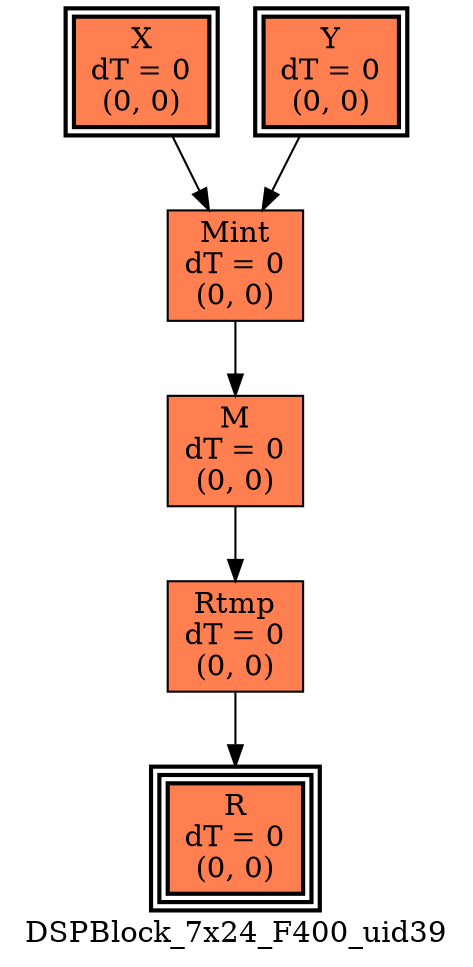 digraph DSPBlock_7x24_F400_uid39
{
	//graph drawing options
	label=DSPBlock_7x24_F400_uid39;
	labelloc=bottom;
	labeljust=right;
	ratio=auto;
	nodesep=0.25;
	ranksep=0.5;

	//input/output signals of operator DSPBlock_7x24_F400_uid39
	X__DSPBlock_7x24_F400_uid39 [ label="X\ndT = 0\n(0, 0)", shape=box, color=black, style="bold, filled", fillcolor=coral, peripheries=2 ];
	Y__DSPBlock_7x24_F400_uid39 [ label="Y\ndT = 0\n(0, 0)", shape=box, color=black, style="bold, filled", fillcolor=coral, peripheries=2 ];
	R__DSPBlock_7x24_F400_uid39 [ label="R\ndT = 0\n(0, 0)", shape=box, color=black, style="bold, filled", fillcolor=coral, peripheries=3 ];
	{rank=same X__DSPBlock_7x24_F400_uid39, Y__DSPBlock_7x24_F400_uid39};
	{rank=same R__DSPBlock_7x24_F400_uid39};
	//internal signals of operator DSPBlock_7x24_F400_uid39
	Mint__DSPBlock_7x24_F400_uid39 [ label="Mint\ndT = 0\n(0, 0)", shape=box, color=black, style=filled, fillcolor=coral, peripheries=1 ];
	M__DSPBlock_7x24_F400_uid39 [ label="M\ndT = 0\n(0, 0)", shape=box, color=black, style=filled, fillcolor=coral, peripheries=1 ];
	Rtmp__DSPBlock_7x24_F400_uid39 [ label="Rtmp\ndT = 0\n(0, 0)", shape=box, color=black, style=filled, fillcolor=coral, peripheries=1 ];

	//subcomponents of operator DSPBlock_7x24_F400_uid39

	//input and internal signal connections of operator DSPBlock_7x24_F400_uid39
	X__DSPBlock_7x24_F400_uid39 -> Mint__DSPBlock_7x24_F400_uid39 [ arrowhead=normal, arrowsize=1.0, arrowtail=normal, color=black, dir=forward  ];
	Y__DSPBlock_7x24_F400_uid39 -> Mint__DSPBlock_7x24_F400_uid39 [ arrowhead=normal, arrowsize=1.0, arrowtail=normal, color=black, dir=forward  ];
	Mint__DSPBlock_7x24_F400_uid39 -> M__DSPBlock_7x24_F400_uid39 [ arrowhead=normal, arrowsize=1.0, arrowtail=normal, color=black, dir=forward  ];
	M__DSPBlock_7x24_F400_uid39 -> Rtmp__DSPBlock_7x24_F400_uid39 [ arrowhead=normal, arrowsize=1.0, arrowtail=normal, color=black, dir=forward  ];
	Rtmp__DSPBlock_7x24_F400_uid39 -> R__DSPBlock_7x24_F400_uid39 [ arrowhead=normal, arrowsize=1.0, arrowtail=normal, color=black, dir=forward  ];
}

